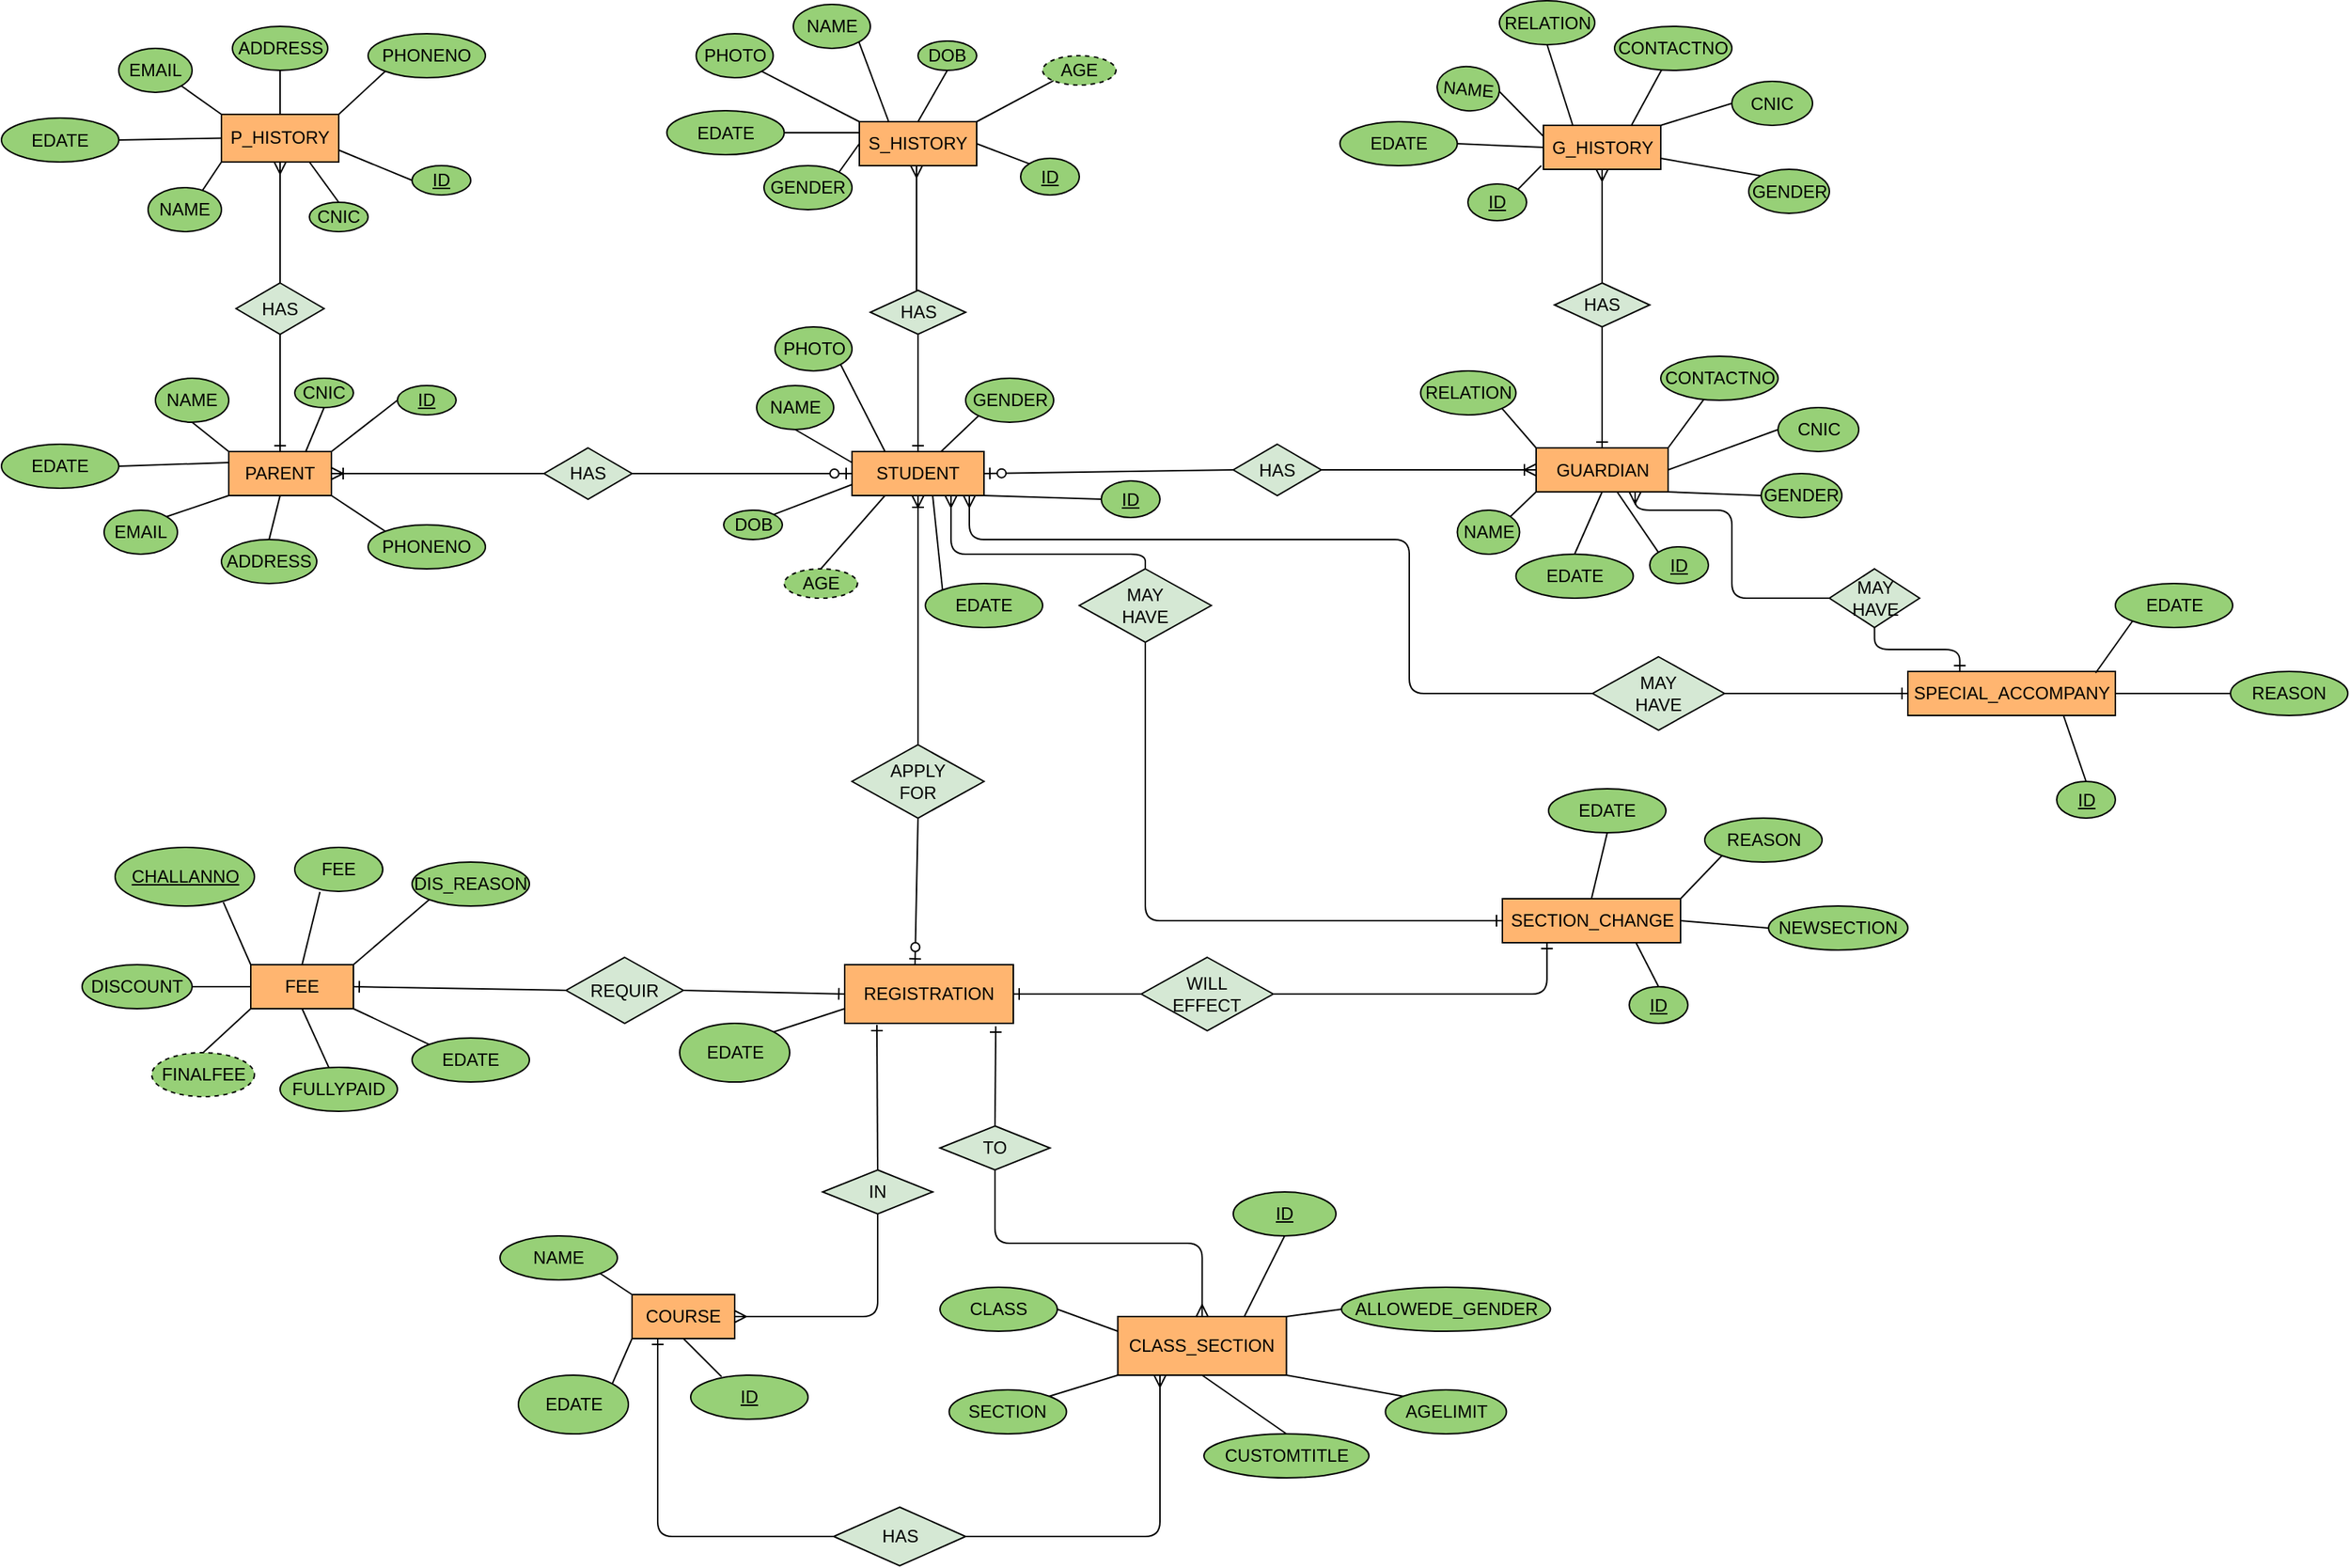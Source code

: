 <mxfile version="13.1.12" type="device"><diagram id="8uD-jXhlBX8NtSj0r2oE" name="Page-1"><mxGraphModel dx="1958" dy="482" grid="1" gridSize="10" guides="1" tooltips="1" connect="1" arrows="1" fold="1" page="1" pageScale="1" pageWidth="850" pageHeight="1400" math="0" shadow="0"><root><mxCell id="0"/><mxCell id="1" parent="0"/><mxCell id="AnhiPm68KOWgDpYzOY9c-1" value="STUDENT" style="whiteSpace=wrap;html=1;align=center;fillColor=#FFB570;" parent="1" vertex="1"><mxGeometry x="540" y="340" width="90" height="30" as="geometry"/></mxCell><mxCell id="AnhiPm68KOWgDpYzOY9c-2" value="ID" style="ellipse;whiteSpace=wrap;html=1;align=center;fontStyle=4;fillColor=#97D077;" parent="1" vertex="1"><mxGeometry x="710" y="360" width="40" height="25" as="geometry"/></mxCell><mxCell id="AnhiPm68KOWgDpYzOY9c-5" value="DOB" style="ellipse;whiteSpace=wrap;html=1;align=center;fillColor=#97D077;" parent="1" vertex="1"><mxGeometry x="452.5" y="380" width="40" height="20" as="geometry"/></mxCell><mxCell id="AnhiPm68KOWgDpYzOY9c-6" value="GENDER" style="ellipse;whiteSpace=wrap;html=1;align=center;fillColor=#97D077;" parent="1" vertex="1"><mxGeometry x="617.5" y="290" width="60" height="30" as="geometry"/></mxCell><mxCell id="AnhiPm68KOWgDpYzOY9c-7" value="AGE" style="ellipse;whiteSpace=wrap;html=1;align=center;dashed=1;fillColor=#97D077;" parent="1" vertex="1"><mxGeometry x="493.75" y="420" width="50" height="20" as="geometry"/></mxCell><mxCell id="AnhiPm68KOWgDpYzOY9c-8" value="NAME" style="ellipse;whiteSpace=wrap;html=1;align=center;fillColor=#97D077;" parent="1" vertex="1"><mxGeometry x="475" y="295" width="52.5" height="30" as="geometry"/></mxCell><mxCell id="AnhiPm68KOWgDpYzOY9c-9" value="HAS" style="shape=rhombus;perimeter=rhombusPerimeter;whiteSpace=wrap;html=1;align=center;fillColor=#D5E8D4;" parent="1" vertex="1"><mxGeometry x="552.5" y="230" width="65" height="30" as="geometry"/></mxCell><mxCell id="AnhiPm68KOWgDpYzOY9c-10" value="S_HISTORY" style="whiteSpace=wrap;html=1;align=center;fillColor=#FFB570;" parent="1" vertex="1"><mxGeometry x="545" y="115" width="80" height="30" as="geometry"/></mxCell><mxCell id="AnhiPm68KOWgDpYzOY9c-14" value="PARENT" style="whiteSpace=wrap;html=1;align=center;fillColor=#FFB570;" parent="1" vertex="1"><mxGeometry x="115" y="340" width="70" height="30" as="geometry"/></mxCell><mxCell id="AnhiPm68KOWgDpYzOY9c-15" value="HAS" style="shape=rhombus;perimeter=rhombusPerimeter;whiteSpace=wrap;html=1;align=center;fillColor=#D5E8D4;" parent="1" vertex="1"><mxGeometry x="120" y="225" width="60" height="35" as="geometry"/></mxCell><mxCell id="AnhiPm68KOWgDpYzOY9c-16" value="P_HISTORY" style="whiteSpace=wrap;html=1;align=center;fillColor=#FFB570;" parent="1" vertex="1"><mxGeometry x="110" y="110" width="80" height="32.5" as="geometry"/></mxCell><mxCell id="AnhiPm68KOWgDpYzOY9c-19" value="G_HISTORY" style="whiteSpace=wrap;html=1;align=center;fillColor=#FFB570;" parent="1" vertex="1"><mxGeometry x="1011.5" y="117.5" width="80" height="30" as="geometry"/></mxCell><mxCell id="AnhiPm68KOWgDpYzOY9c-20" value="HAS" style="shape=rhombus;perimeter=rhombusPerimeter;whiteSpace=wrap;html=1;align=center;fillColor=#D5E8D4;" parent="1" vertex="1"><mxGeometry x="1019" y="225" width="65" height="30" as="geometry"/></mxCell><mxCell id="AnhiPm68KOWgDpYzOY9c-21" value="GUARDIAN" style="whiteSpace=wrap;html=1;align=center;fillColor=#FFB570;" parent="1" vertex="1"><mxGeometry x="1006.5" y="337.5" width="90" height="30" as="geometry"/></mxCell><mxCell id="AnhiPm68KOWgDpYzOY9c-26" value="NAME" style="ellipse;whiteSpace=wrap;html=1;align=center;fillColor=#97D077;" parent="1" vertex="1"><mxGeometry x="500" y="35" width="52.5" height="30" as="geometry"/></mxCell><mxCell id="AnhiPm68KOWgDpYzOY9c-27" value="GENDER" style="ellipse;whiteSpace=wrap;html=1;align=center;fillColor=#97D077;" parent="1" vertex="1"><mxGeometry x="480" y="145" width="60" height="30" as="geometry"/></mxCell><mxCell id="AnhiPm68KOWgDpYzOY9c-28" value="AGE" style="ellipse;whiteSpace=wrap;html=1;align=center;dashed=1;fillColor=#97D077;" parent="1" vertex="1"><mxGeometry x="670" y="70" width="50" height="20" as="geometry"/></mxCell><mxCell id="AnhiPm68KOWgDpYzOY9c-29" value="DOB" style="ellipse;whiteSpace=wrap;html=1;align=center;fillColor=#97D077;" parent="1" vertex="1"><mxGeometry x="585" y="60" width="40" height="20" as="geometry"/></mxCell><mxCell id="AnhiPm68KOWgDpYzOY9c-30" value="ID" style="ellipse;whiteSpace=wrap;html=1;align=center;fontStyle=4;fillColor=#97D077;" parent="1" vertex="1"><mxGeometry x="655" y="140" width="40" height="25" as="geometry"/></mxCell><mxCell id="AnhiPm68KOWgDpYzOY9c-32" value="" style="endArrow=none;html=1;rounded=0;exitX=1;exitY=0;exitDx=0;exitDy=0;entryX=0;entryY=0.5;entryDx=0;entryDy=0;" parent="1" source="AnhiPm68KOWgDpYzOY9c-27" target="AnhiPm68KOWgDpYzOY9c-10" edge="1"><mxGeometry relative="1" as="geometry"><mxPoint x="495" y="230" as="sourcePoint"/><mxPoint x="655" y="230" as="targetPoint"/></mxGeometry></mxCell><mxCell id="AnhiPm68KOWgDpYzOY9c-33" value="" style="endArrow=none;html=1;rounded=0;exitX=1;exitY=1;exitDx=0;exitDy=0;entryX=0.25;entryY=0;entryDx=0;entryDy=0;" parent="1" source="AnhiPm68KOWgDpYzOY9c-26" target="AnhiPm68KOWgDpYzOY9c-10" edge="1"><mxGeometry relative="1" as="geometry"><mxPoint x="531.25" y="165" as="sourcePoint"/><mxPoint x="555" y="165" as="targetPoint"/></mxGeometry></mxCell><mxCell id="AnhiPm68KOWgDpYzOY9c-34" value="" style="endArrow=none;html=1;rounded=0;exitX=0.5;exitY=1;exitDx=0;exitDy=0;entryX=0.5;entryY=0;entryDx=0;entryDy=0;" parent="1" source="AnhiPm68KOWgDpYzOY9c-29" target="AnhiPm68KOWgDpYzOY9c-10" edge="1"><mxGeometry relative="1" as="geometry"><mxPoint x="562.223" y="125.657" as="sourcePoint"/><mxPoint x="575" y="150" as="targetPoint"/></mxGeometry></mxCell><mxCell id="AnhiPm68KOWgDpYzOY9c-35" value="" style="endArrow=none;html=1;rounded=0;exitX=0;exitY=1;exitDx=0;exitDy=0;entryX=1;entryY=0;entryDx=0;entryDy=0;" parent="1" source="AnhiPm68KOWgDpYzOY9c-28" target="AnhiPm68KOWgDpYzOY9c-10" edge="1"><mxGeometry relative="1" as="geometry"><mxPoint x="610" y="125" as="sourcePoint"/><mxPoint x="595" y="150" as="targetPoint"/></mxGeometry></mxCell><mxCell id="AnhiPm68KOWgDpYzOY9c-36" value="" style="endArrow=none;html=1;rounded=0;exitX=0;exitY=0;exitDx=0;exitDy=0;entryX=1;entryY=0.5;entryDx=0;entryDy=0;" parent="1" source="AnhiPm68KOWgDpYzOY9c-30" target="AnhiPm68KOWgDpYzOY9c-10" edge="1"><mxGeometry relative="1" as="geometry"><mxPoint x="655" y="130" as="sourcePoint"/><mxPoint x="635" y="150" as="targetPoint"/></mxGeometry></mxCell><mxCell id="AnhiPm68KOWgDpYzOY9c-37" value="" style="endArrow=none;html=1;rounded=0;exitX=0.5;exitY=1;exitDx=0;exitDy=0;entryX=0;entryY=0.25;entryDx=0;entryDy=0;" parent="1" source="AnhiPm68KOWgDpYzOY9c-8" target="AnhiPm68KOWgDpYzOY9c-1" edge="1"><mxGeometry relative="1" as="geometry"><mxPoint x="531.25" y="165" as="sourcePoint"/><mxPoint x="555" y="165" as="targetPoint"/></mxGeometry></mxCell><mxCell id="AnhiPm68KOWgDpYzOY9c-38" value="" style="endArrow=none;html=1;rounded=0;exitX=0;exitY=1;exitDx=0;exitDy=0;" parent="1" source="AnhiPm68KOWgDpYzOY9c-6" target="AnhiPm68KOWgDpYzOY9c-1" edge="1"><mxGeometry relative="1" as="geometry"><mxPoint x="547.223" y="315.657" as="sourcePoint"/><mxPoint x="550" y="337.5" as="targetPoint"/></mxGeometry></mxCell><mxCell id="AnhiPm68KOWgDpYzOY9c-39" value="" style="endArrow=none;html=1;rounded=0;exitX=0;exitY=0.5;exitDx=0;exitDy=0;entryX=1;entryY=1;entryDx=0;entryDy=0;" parent="1" source="AnhiPm68KOWgDpYzOY9c-2" target="AnhiPm68KOWgDpYzOY9c-1" edge="1"><mxGeometry relative="1" as="geometry"><mxPoint x="636.287" y="315.607" as="sourcePoint"/><mxPoint x="616.069" y="330" as="targetPoint"/></mxGeometry></mxCell><mxCell id="AnhiPm68KOWgDpYzOY9c-40" value="" style="endArrow=none;html=1;rounded=0;exitX=0.5;exitY=0;exitDx=0;exitDy=0;entryX=0.25;entryY=1;entryDx=0;entryDy=0;" parent="1" source="AnhiPm68KOWgDpYzOY9c-7" target="AnhiPm68KOWgDpYzOY9c-1" edge="1"><mxGeometry relative="1" as="geometry"><mxPoint x="665" y="367.5" as="sourcePoint"/><mxPoint x="640" y="360" as="targetPoint"/></mxGeometry></mxCell><mxCell id="AnhiPm68KOWgDpYzOY9c-41" value="" style="endArrow=none;html=1;rounded=0;exitX=1;exitY=0;exitDx=0;exitDy=0;entryX=0;entryY=0.75;entryDx=0;entryDy=0;" parent="1" source="AnhiPm68KOWgDpYzOY9c-5" target="AnhiPm68KOWgDpYzOY9c-1" edge="1"><mxGeometry relative="1" as="geometry"><mxPoint x="595" y="380" as="sourcePoint"/><mxPoint x="595" y="360" as="targetPoint"/></mxGeometry></mxCell><mxCell id="AnhiPm68KOWgDpYzOY9c-43" value="NAME" style="ellipse;whiteSpace=wrap;html=1;align=center;fillColor=#97D077;" parent="1" vertex="1"><mxGeometry x="65" y="290" width="50" height="30" as="geometry"/></mxCell><mxCell id="AnhiPm68KOWgDpYzOY9c-44" value="EMAIL" style="ellipse;whiteSpace=wrap;html=1;align=center;fillColor=#97D077;" parent="1" vertex="1"><mxGeometry x="30" y="380" width="50" height="30" as="geometry"/></mxCell><mxCell id="AnhiPm68KOWgDpYzOY9c-45" value="ADDRESS" style="ellipse;whiteSpace=wrap;html=1;align=center;fillColor=#97D077;" parent="1" vertex="1"><mxGeometry x="110" y="400" width="65" height="30" as="geometry"/></mxCell><mxCell id="AnhiPm68KOWgDpYzOY9c-46" value="PHONENO" style="ellipse;whiteSpace=wrap;html=1;align=center;fillColor=#97D077;" parent="1" vertex="1"><mxGeometry x="210" y="390" width="80" height="30" as="geometry"/></mxCell><mxCell id="AnhiPm68KOWgDpYzOY9c-47" value="CNIC" style="ellipse;whiteSpace=wrap;html=1;align=center;fillColor=#97D077;" parent="1" vertex="1"><mxGeometry x="160" y="290" width="40" height="20" as="geometry"/></mxCell><mxCell id="AnhiPm68KOWgDpYzOY9c-49" value="NAME" style="ellipse;whiteSpace=wrap;html=1;align=center;fillColor=#97D077;" parent="1" vertex="1"><mxGeometry x="60" y="160" width="50" height="30" as="geometry"/></mxCell><mxCell id="AnhiPm68KOWgDpYzOY9c-50" value="CNIC" style="ellipse;whiteSpace=wrap;html=1;align=center;fillColor=#97D077;" parent="1" vertex="1"><mxGeometry x="170" y="170" width="40" height="20" as="geometry"/></mxCell><mxCell id="AnhiPm68KOWgDpYzOY9c-51" value="EMAIL" style="ellipse;whiteSpace=wrap;html=1;align=center;fillColor=#97D077;" parent="1" vertex="1"><mxGeometry x="40" y="65" width="50" height="30" as="geometry"/></mxCell><mxCell id="AnhiPm68KOWgDpYzOY9c-52" value="PHONENO" style="ellipse;whiteSpace=wrap;html=1;align=center;fillColor=#97D077;" parent="1" vertex="1"><mxGeometry x="210" y="55" width="80" height="30" as="geometry"/></mxCell><mxCell id="AnhiPm68KOWgDpYzOY9c-53" value="ADDRESS" style="ellipse;whiteSpace=wrap;html=1;align=center;fillColor=#97D077;" parent="1" vertex="1"><mxGeometry x="117.5" y="50" width="65" height="30" as="geometry"/></mxCell><mxCell id="AnhiPm68KOWgDpYzOY9c-54" value="&lt;u&gt;ID&lt;/u&gt;" style="ellipse;whiteSpace=wrap;html=1;align=center;fillColor=#97D077;" parent="1" vertex="1"><mxGeometry x="230" y="295" width="40" height="20" as="geometry"/></mxCell><mxCell id="AnhiPm68KOWgDpYzOY9c-57" value="&lt;u&gt;ID&lt;/u&gt;" style="ellipse;whiteSpace=wrap;html=1;align=center;fillColor=#97D077;" parent="1" vertex="1"><mxGeometry x="240" y="145" width="40" height="20" as="geometry"/></mxCell><mxCell id="AnhiPm68KOWgDpYzOY9c-61" value="" style="endArrow=none;html=1;rounded=0;exitX=0.5;exitY=0;exitDx=0;exitDy=0;entryX=0.5;entryY=1;entryDx=0;entryDy=0;" parent="1" source="AnhiPm68KOWgDpYzOY9c-45" target="AnhiPm68KOWgDpYzOY9c-14" edge="1"><mxGeometry relative="1" as="geometry"><mxPoint x="340" y="330" as="sourcePoint"/><mxPoint x="500" y="330" as="targetPoint"/></mxGeometry></mxCell><mxCell id="AnhiPm68KOWgDpYzOY9c-62" value="" style="endArrow=none;html=1;rounded=0;exitX=0;exitY=0;exitDx=0;exitDy=0;entryX=1;entryY=1;entryDx=0;entryDy=0;" parent="1" source="AnhiPm68KOWgDpYzOY9c-46" target="AnhiPm68KOWgDpYzOY9c-14" edge="1"><mxGeometry relative="1" as="geometry"><mxPoint x="152.5" y="420" as="sourcePoint"/><mxPoint x="160" y="380" as="targetPoint"/></mxGeometry></mxCell><mxCell id="AnhiPm68KOWgDpYzOY9c-63" value="" style="endArrow=none;html=1;rounded=0;exitX=0;exitY=0.5;exitDx=0;exitDy=0;entryX=1;entryY=0;entryDx=0;entryDy=0;" parent="1" source="AnhiPm68KOWgDpYzOY9c-54" target="AnhiPm68KOWgDpYzOY9c-14" edge="1"><mxGeometry relative="1" as="geometry"><mxPoint x="221.716" y="394.393" as="sourcePoint"/><mxPoint x="195" y="380" as="targetPoint"/></mxGeometry></mxCell><mxCell id="AnhiPm68KOWgDpYzOY9c-64" value="" style="endArrow=none;html=1;rounded=0;exitX=0.5;exitY=1;exitDx=0;exitDy=0;entryX=0.75;entryY=0;entryDx=0;entryDy=0;" parent="1" source="AnhiPm68KOWgDpYzOY9c-47" target="AnhiPm68KOWgDpYzOY9c-14" edge="1"><mxGeometry relative="1" as="geometry"><mxPoint x="230" y="325" as="sourcePoint"/><mxPoint x="195" y="350" as="targetPoint"/></mxGeometry></mxCell><mxCell id="AnhiPm68KOWgDpYzOY9c-65" value="" style="endArrow=none;html=1;rounded=0;exitX=0.5;exitY=1;exitDx=0;exitDy=0;entryX=0;entryY=0;entryDx=0;entryDy=0;" parent="1" source="AnhiPm68KOWgDpYzOY9c-43" target="AnhiPm68KOWgDpYzOY9c-14" edge="1"><mxGeometry relative="1" as="geometry"><mxPoint x="190" y="320" as="sourcePoint"/><mxPoint x="177.5" y="350" as="targetPoint"/></mxGeometry></mxCell><mxCell id="AnhiPm68KOWgDpYzOY9c-66" value="" style="endArrow=none;html=1;rounded=0;exitX=1;exitY=0;exitDx=0;exitDy=0;entryX=0;entryY=1;entryDx=0;entryDy=0;" parent="1" source="AnhiPm68KOWgDpYzOY9c-44" target="AnhiPm68KOWgDpYzOY9c-14" edge="1"><mxGeometry relative="1" as="geometry"><mxPoint x="105" y="335" as="sourcePoint"/><mxPoint x="125" y="350" as="targetPoint"/></mxGeometry></mxCell><mxCell id="AnhiPm68KOWgDpYzOY9c-67" value="" style="endArrow=none;html=1;rounded=0;exitX=0.74;exitY=0.067;exitDx=0;exitDy=0;exitPerimeter=0;entryX=0;entryY=1;entryDx=0;entryDy=0;" parent="1" source="AnhiPm68KOWgDpYzOY9c-49" target="AnhiPm68KOWgDpYzOY9c-16" edge="1"><mxGeometry relative="1" as="geometry"><mxPoint x="340" y="130" as="sourcePoint"/><mxPoint x="500" y="130" as="targetPoint"/></mxGeometry></mxCell><mxCell id="AnhiPm68KOWgDpYzOY9c-68" value="" style="endArrow=none;html=1;rounded=0;exitX=0.75;exitY=1;exitDx=0;exitDy=0;entryX=0.5;entryY=0;entryDx=0;entryDy=0;" parent="1" source="AnhiPm68KOWgDpYzOY9c-16" target="AnhiPm68KOWgDpYzOY9c-50" edge="1"><mxGeometry relative="1" as="geometry"><mxPoint x="117" y="177.01" as="sourcePoint"/><mxPoint x="120" y="152.5" as="targetPoint"/></mxGeometry></mxCell><mxCell id="AnhiPm68KOWgDpYzOY9c-69" value="" style="endArrow=none;html=1;rounded=0;exitX=1;exitY=0.75;exitDx=0;exitDy=0;entryX=0;entryY=0.5;entryDx=0;entryDy=0;" parent="1" source="AnhiPm68KOWgDpYzOY9c-16" target="AnhiPm68KOWgDpYzOY9c-57" edge="1"><mxGeometry relative="1" as="geometry"><mxPoint x="180" y="152.5" as="sourcePoint"/><mxPoint x="200" y="180" as="targetPoint"/></mxGeometry></mxCell><mxCell id="AnhiPm68KOWgDpYzOY9c-70" value="" style="endArrow=none;html=1;rounded=0;exitX=1;exitY=0;exitDx=0;exitDy=0;entryX=0;entryY=1;entryDx=0;entryDy=0;" parent="1" source="AnhiPm68KOWgDpYzOY9c-16" target="AnhiPm68KOWgDpYzOY9c-52" edge="1"><mxGeometry relative="1" as="geometry"><mxPoint x="200" y="144.375" as="sourcePoint"/><mxPoint x="230" y="160" as="targetPoint"/></mxGeometry></mxCell><mxCell id="AnhiPm68KOWgDpYzOY9c-71" value="" style="endArrow=none;html=1;rounded=0;exitX=0.5;exitY=0;exitDx=0;exitDy=0;entryX=0.5;entryY=1;entryDx=0;entryDy=0;" parent="1" source="AnhiPm68KOWgDpYzOY9c-16" target="AnhiPm68KOWgDpYzOY9c-53" edge="1"><mxGeometry relative="1" as="geometry"><mxPoint x="200" y="120" as="sourcePoint"/><mxPoint x="230" y="110" as="targetPoint"/></mxGeometry></mxCell><mxCell id="AnhiPm68KOWgDpYzOY9c-72" value="" style="endArrow=none;html=1;rounded=0;exitX=0;exitY=0;exitDx=0;exitDy=0;entryX=1;entryY=1;entryDx=0;entryDy=0;" parent="1" source="AnhiPm68KOWgDpYzOY9c-16" target="AnhiPm68KOWgDpYzOY9c-51" edge="1"><mxGeometry relative="1" as="geometry"><mxPoint x="160" y="120" as="sourcePoint"/><mxPoint x="160" y="90" as="targetPoint"/></mxGeometry></mxCell><mxCell id="AnhiPm68KOWgDpYzOY9c-74" value="ID" style="ellipse;whiteSpace=wrap;html=1;align=center;fontStyle=4;fillColor=#97D077;" parent="1" vertex="1"><mxGeometry x="960" y="157.5" width="40" height="25" as="geometry"/></mxCell><mxCell id="AnhiPm68KOWgDpYzOY9c-75" value="NAME" style="ellipse;whiteSpace=wrap;html=1;align=center;fillColor=#97D077;rotation=5;" parent="1" vertex="1"><mxGeometry x="939" y="77.5" width="42.5" height="30" as="geometry"/></mxCell><mxCell id="AnhiPm68KOWgDpYzOY9c-76" value="CONTACTNO" style="ellipse;whiteSpace=wrap;html=1;align=center;fillColor=#97D077;" parent="1" vertex="1"><mxGeometry x="1060" y="50" width="80" height="30" as="geometry"/></mxCell><mxCell id="AnhiPm68KOWgDpYzOY9c-77" value="CNIC" style="ellipse;whiteSpace=wrap;html=1;align=center;fillColor=#97D077;" parent="1" vertex="1"><mxGeometry x="1140" y="87.5" width="55" height="30" as="geometry"/></mxCell><mxCell id="AnhiPm68KOWgDpYzOY9c-80" value="GENDER" style="ellipse;whiteSpace=wrap;html=1;align=center;fillColor=#97D077;" parent="1" vertex="1"><mxGeometry x="1151.5" y="147.5" width="55" height="30" as="geometry"/></mxCell><mxCell id="AnhiPm68KOWgDpYzOY9c-82" value="RELATION" style="ellipse;whiteSpace=wrap;html=1;align=center;fillColor=#97D077;" parent="1" vertex="1"><mxGeometry x="981.5" y="32.5" width="65" height="30" as="geometry"/></mxCell><mxCell id="AnhiPm68KOWgDpYzOY9c-84" value="ID" style="ellipse;whiteSpace=wrap;html=1;align=center;fontStyle=4;fillColor=#97D077;" parent="1" vertex="1"><mxGeometry x="1084" y="405" width="40" height="25" as="geometry"/></mxCell><mxCell id="AnhiPm68KOWgDpYzOY9c-87" value="RELATION" style="ellipse;whiteSpace=wrap;html=1;align=center;fillColor=#97D077;" parent="1" vertex="1"><mxGeometry x="927.75" y="285" width="65" height="30" as="geometry"/></mxCell><mxCell id="AnhiPm68KOWgDpYzOY9c-88" value="CONTACTNO" style="ellipse;whiteSpace=wrap;html=1;align=center;fillColor=#97D077;" parent="1" vertex="1"><mxGeometry x="1091.5" y="275" width="80" height="30" as="geometry"/></mxCell><mxCell id="AnhiPm68KOWgDpYzOY9c-89" value="CNIC" style="ellipse;whiteSpace=wrap;html=1;align=center;fillColor=#97D077;" parent="1" vertex="1"><mxGeometry x="1171.5" y="310" width="55" height="30" as="geometry"/></mxCell><mxCell id="AnhiPm68KOWgDpYzOY9c-90" value="GENDER" style="ellipse;whiteSpace=wrap;html=1;align=center;fillColor=#97D077;" parent="1" vertex="1"><mxGeometry x="1160" y="355" width="55" height="30" as="geometry"/></mxCell><mxCell id="AnhiPm68KOWgDpYzOY9c-91" value="NAME" style="ellipse;whiteSpace=wrap;html=1;align=center;fillColor=#97D077;" parent="1" vertex="1"><mxGeometry x="952.75" y="380" width="42.5" height="30" as="geometry"/></mxCell><mxCell id="AnhiPm68KOWgDpYzOY9c-96" value="" style="endArrow=none;html=1;rounded=0;exitX=0.5;exitY=1;exitDx=0;exitDy=0;entryX=0.25;entryY=0;entryDx=0;entryDy=0;" parent="1" source="AnhiPm68KOWgDpYzOY9c-82" target="AnhiPm68KOWgDpYzOY9c-19" edge="1"><mxGeometry relative="1" as="geometry"><mxPoint x="1090" y="225" as="sourcePoint"/><mxPoint x="1250" y="225" as="targetPoint"/></mxGeometry></mxCell><mxCell id="AnhiPm68KOWgDpYzOY9c-97" value="" style="endArrow=none;html=1;rounded=0;exitX=1;exitY=0.5;exitDx=0;exitDy=0;entryX=0;entryY=0.25;entryDx=0;entryDy=0;" parent="1" source="AnhiPm68KOWgDpYzOY9c-75" target="AnhiPm68KOWgDpYzOY9c-19" edge="1"><mxGeometry relative="1" as="geometry"><mxPoint x="1024" y="72.5" as="sourcePoint"/><mxPoint x="1041.5" y="127.5" as="targetPoint"/></mxGeometry></mxCell><mxCell id="AnhiPm68KOWgDpYzOY9c-98" value="" style="endArrow=none;html=1;rounded=0;exitX=1;exitY=0;exitDx=0;exitDy=0;" parent="1" source="AnhiPm68KOWgDpYzOY9c-74" edge="1"><mxGeometry relative="1" as="geometry"><mxPoint x="991.419" y="104.352" as="sourcePoint"/><mxPoint x="1010" y="145" as="targetPoint"/></mxGeometry></mxCell><mxCell id="AnhiPm68KOWgDpYzOY9c-99" value="" style="endArrow=none;html=1;rounded=0;exitX=0;exitY=0;exitDx=0;exitDy=0;entryX=1;entryY=0.75;entryDx=0;entryDy=0;" parent="1" source="AnhiPm68KOWgDpYzOY9c-80" target="AnhiPm68KOWgDpYzOY9c-19" edge="1"><mxGeometry relative="1" as="geometry"><mxPoint x="1004.428" y="171.343" as="sourcePoint"/><mxPoint x="1020" y="155" as="targetPoint"/></mxGeometry></mxCell><mxCell id="AnhiPm68KOWgDpYzOY9c-100" value="" style="endArrow=none;html=1;rounded=0;exitX=0.75;exitY=0;exitDx=0;exitDy=0;" parent="1" source="AnhiPm68KOWgDpYzOY9c-19" target="AnhiPm68KOWgDpYzOY9c-76" edge="1"><mxGeometry relative="1" as="geometry"><mxPoint x="1169.734" y="161.797" as="sourcePoint"/><mxPoint x="1101.5" y="150" as="targetPoint"/></mxGeometry></mxCell><mxCell id="AnhiPm68KOWgDpYzOY9c-101" value="" style="endArrow=none;html=1;rounded=0;entryX=0;entryY=0.5;entryDx=0;entryDy=0;exitX=1;exitY=0;exitDx=0;exitDy=0;" parent="1" source="AnhiPm68KOWgDpYzOY9c-19" target="AnhiPm68KOWgDpYzOY9c-77" edge="1"><mxGeometry relative="1" as="geometry"><mxPoint x="1090" y="128" as="sourcePoint"/><mxPoint x="1102.083" y="89.703" as="targetPoint"/></mxGeometry></mxCell><mxCell id="AnhiPm68KOWgDpYzOY9c-102" value="" style="endArrow=none;html=1;rounded=0;exitX=1;exitY=1;exitDx=0;exitDy=0;entryX=0;entryY=0;entryDx=0;entryDy=0;" parent="1" source="AnhiPm68KOWgDpYzOY9c-87" target="AnhiPm68KOWgDpYzOY9c-21" edge="1"><mxGeometry relative="1" as="geometry"><mxPoint x="1004.428" y="171.343" as="sourcePoint"/><mxPoint x="1020" y="155" as="targetPoint"/></mxGeometry></mxCell><mxCell id="AnhiPm68KOWgDpYzOY9c-103" value="" style="endArrow=none;html=1;rounded=0;entryX=1;entryY=0;entryDx=0;entryDy=0;" parent="1" source="AnhiPm68KOWgDpYzOY9c-88" target="AnhiPm68KOWgDpYzOY9c-21" edge="1"><mxGeometry relative="1" as="geometry"><mxPoint x="993.052" y="320.689" as="sourcePoint"/><mxPoint x="1016.5" y="347.5" as="targetPoint"/></mxGeometry></mxCell><mxCell id="AnhiPm68KOWgDpYzOY9c-104" value="" style="endArrow=none;html=1;rounded=0;entryX=1;entryY=0.5;entryDx=0;entryDy=0;exitX=0;exitY=0.5;exitDx=0;exitDy=0;" parent="1" source="AnhiPm68KOWgDpYzOY9c-89" target="AnhiPm68KOWgDpYzOY9c-21" edge="1"><mxGeometry relative="1" as="geometry"><mxPoint x="1128.127" y="324.137" as="sourcePoint"/><mxPoint x="1106.5" y="347.5" as="targetPoint"/></mxGeometry></mxCell><mxCell id="AnhiPm68KOWgDpYzOY9c-105" value="" style="endArrow=none;html=1;rounded=0;entryX=1;entryY=1;entryDx=0;entryDy=0;exitX=0;exitY=0.5;exitDx=0;exitDy=0;" parent="1" source="AnhiPm68KOWgDpYzOY9c-90" target="AnhiPm68KOWgDpYzOY9c-21" edge="1"><mxGeometry relative="1" as="geometry"><mxPoint x="1201.5" y="330" as="sourcePoint"/><mxPoint x="1106.5" y="362.5" as="targetPoint"/></mxGeometry></mxCell><mxCell id="AnhiPm68KOWgDpYzOY9c-106" value="" style="endArrow=none;html=1;rounded=0;exitX=0;exitY=0;exitDx=0;exitDy=0;" parent="1" source="AnhiPm68KOWgDpYzOY9c-84" target="AnhiPm68KOWgDpYzOY9c-21" edge="1"><mxGeometry relative="1" as="geometry"><mxPoint x="1191.5" y="380" as="sourcePoint"/><mxPoint x="1106.5" y="377.5" as="targetPoint"/></mxGeometry></mxCell><mxCell id="AnhiPm68KOWgDpYzOY9c-107" value="" style="endArrow=none;html=1;rounded=0;exitX=0;exitY=1;exitDx=0;exitDy=0;entryX=1;entryY=0;entryDx=0;entryDy=0;" parent="1" source="AnhiPm68KOWgDpYzOY9c-21" target="AnhiPm68KOWgDpYzOY9c-91" edge="1"><mxGeometry relative="1" as="geometry"><mxPoint x="1141.5" y="420" as="sourcePoint"/><mxPoint x="1082.37" y="377.5" as="targetPoint"/></mxGeometry></mxCell><mxCell id="AnhiPm68KOWgDpYzOY9c-109" value="HAS" style="shape=rhombus;perimeter=rhombusPerimeter;whiteSpace=wrap;html=1;align=center;fillColor=#D5E8D4;" parent="1" vertex="1"><mxGeometry x="330" y="337.5" width="60" height="35" as="geometry"/></mxCell><mxCell id="AnhiPm68KOWgDpYzOY9c-110" value="HAS" style="shape=rhombus;perimeter=rhombusPerimeter;whiteSpace=wrap;html=1;align=center;fillColor=#D5E8D4;" parent="1" vertex="1"><mxGeometry x="800" y="335" width="60" height="35" as="geometry"/></mxCell><mxCell id="AnhiPm68KOWgDpYzOY9c-116" value="" style="fontSize=12;html=1;endArrow=ERone;endFill=1;entryX=0.5;entryY=0;entryDx=0;entryDy=0;exitX=0.5;exitY=1;exitDx=0;exitDy=0;" parent="1" source="AnhiPm68KOWgDpYzOY9c-15" target="AnhiPm68KOWgDpYzOY9c-14" edge="1"><mxGeometry width="100" height="100" relative="1" as="geometry"><mxPoint x="143" y="260" as="sourcePoint"/><mxPoint x="480" y="180" as="targetPoint"/></mxGeometry></mxCell><mxCell id="AnhiPm68KOWgDpYzOY9c-117" value="" style="fontSize=12;html=1;endArrow=ERmany;entryX=0.5;entryY=1;entryDx=0;entryDy=0;exitX=0.5;exitY=0;exitDx=0;exitDy=0;" parent="1" source="AnhiPm68KOWgDpYzOY9c-15" target="AnhiPm68KOWgDpYzOY9c-16" edge="1"><mxGeometry width="100" height="100" relative="1" as="geometry"><mxPoint x="380" y="280" as="sourcePoint"/><mxPoint x="480" y="180" as="targetPoint"/></mxGeometry></mxCell><mxCell id="AnhiPm68KOWgDpYzOY9c-118" value="" style="fontSize=12;html=1;endArrow=ERmany;" parent="1" edge="1"><mxGeometry width="100" height="100" relative="1" as="geometry"><mxPoint x="584" y="230" as="sourcePoint"/><mxPoint x="584" y="145" as="targetPoint"/></mxGeometry></mxCell><mxCell id="AnhiPm68KOWgDpYzOY9c-119" value="" style="fontSize=12;html=1;endArrow=ERone;endFill=1;entryX=0.5;entryY=0;entryDx=0;entryDy=0;exitX=0.5;exitY=1;exitDx=0;exitDy=0;" parent="1" source="AnhiPm68KOWgDpYzOY9c-9" target="AnhiPm68KOWgDpYzOY9c-1" edge="1"><mxGeometry width="100" height="100" relative="1" as="geometry"><mxPoint x="560.0" y="257.5" as="sourcePoint"/><mxPoint x="560.0" y="337.5" as="targetPoint"/></mxGeometry></mxCell><mxCell id="AnhiPm68KOWgDpYzOY9c-120" value="" style="fontSize=12;html=1;endArrow=ERmany;entryX=0.5;entryY=1;entryDx=0;entryDy=0;exitX=0.5;exitY=0;exitDx=0;exitDy=0;" parent="1" source="AnhiPm68KOWgDpYzOY9c-20" target="AnhiPm68KOWgDpYzOY9c-19" edge="1"><mxGeometry width="100" height="100" relative="1" as="geometry"><mxPoint x="1030" y="240" as="sourcePoint"/><mxPoint x="1030" y="155" as="targetPoint"/></mxGeometry></mxCell><mxCell id="AnhiPm68KOWgDpYzOY9c-121" value="" style="fontSize=12;html=1;endArrow=ERone;endFill=1;exitX=0.5;exitY=1;exitDx=0;exitDy=0;" parent="1" source="AnhiPm68KOWgDpYzOY9c-20" target="AnhiPm68KOWgDpYzOY9c-21" edge="1"><mxGeometry width="100" height="100" relative="1" as="geometry"><mxPoint x="595" y="270" as="sourcePoint"/><mxPoint x="595" y="350" as="targetPoint"/></mxGeometry></mxCell><mxCell id="AnhiPm68KOWgDpYzOY9c-123" value="" style="fontSize=12;html=1;endArrow=ERoneToMany;entryX=1;entryY=0.5;entryDx=0;entryDy=0;exitX=0;exitY=0.5;exitDx=0;exitDy=0;" parent="1" source="AnhiPm68KOWgDpYzOY9c-109" target="AnhiPm68KOWgDpYzOY9c-14" edge="1"><mxGeometry width="100" height="100" relative="1" as="geometry"><mxPoint x="520" y="400" as="sourcePoint"/><mxPoint x="620" y="300" as="targetPoint"/></mxGeometry></mxCell><mxCell id="AnhiPm68KOWgDpYzOY9c-125" value="" style="edgeStyle=entityRelationEdgeStyle;fontSize=12;html=1;endArrow=ERzeroToOne;endFill=1;entryX=0;entryY=0.5;entryDx=0;entryDy=0;exitX=1;exitY=0.5;exitDx=0;exitDy=0;" parent="1" source="AnhiPm68KOWgDpYzOY9c-109" target="AnhiPm68KOWgDpYzOY9c-1" edge="1"><mxGeometry width="100" height="100" relative="1" as="geometry"><mxPoint x="520" y="400" as="sourcePoint"/><mxPoint x="620" y="300" as="targetPoint"/></mxGeometry></mxCell><mxCell id="AnhiPm68KOWgDpYzOY9c-127" value="" style="fontSize=12;html=1;endArrow=ERzeroToOne;endFill=1;entryX=1;entryY=0.5;entryDx=0;entryDy=0;exitX=0;exitY=0.5;exitDx=0;exitDy=0;" parent="1" source="AnhiPm68KOWgDpYzOY9c-110" target="AnhiPm68KOWgDpYzOY9c-1" edge="1"><mxGeometry width="100" height="100" relative="1" as="geometry"><mxPoint x="400.0" y="365" as="sourcePoint"/><mxPoint x="550" y="365" as="targetPoint"/></mxGeometry></mxCell><mxCell id="AnhiPm68KOWgDpYzOY9c-128" value="" style="fontSize=12;html=1;endArrow=ERoneToMany;entryX=0;entryY=0.5;entryDx=0;entryDy=0;exitX=1;exitY=0.5;exitDx=0;exitDy=0;" parent="1" source="AnhiPm68KOWgDpYzOY9c-110" target="AnhiPm68KOWgDpYzOY9c-21" edge="1"><mxGeometry width="100" height="100" relative="1" as="geometry"><mxPoint x="927.75" y="394.41" as="sourcePoint"/><mxPoint x="782.75" y="394.41" as="targetPoint"/></mxGeometry></mxCell><mxCell id="AnhiPm68KOWgDpYzOY9c-131" value="REGISTRATION" style="whiteSpace=wrap;html=1;align=center;fillColor=#FFB570;" parent="1" vertex="1"><mxGeometry x="535" y="690" width="115" height="40" as="geometry"/></mxCell><mxCell id="AnhiPm68KOWgDpYzOY9c-132" value="APPLY&lt;br&gt;FOR" style="shape=rhombus;perimeter=rhombusPerimeter;whiteSpace=wrap;html=1;align=center;fillColor=#D5E8D4;" parent="1" vertex="1"><mxGeometry x="540" y="540" width="90" height="50" as="geometry"/></mxCell><mxCell id="AnhiPm68KOWgDpYzOY9c-133" value="" style="fontSize=12;html=1;endArrow=ERzeroToOne;endFill=1;exitX=0.5;exitY=1;exitDx=0;exitDy=0;entryX=0.417;entryY=0;entryDx=0;entryDy=0;entryPerimeter=0;" parent="1" source="AnhiPm68KOWgDpYzOY9c-132" target="AnhiPm68KOWgDpYzOY9c-131" edge="1"><mxGeometry width="100" height="100" relative="1" as="geometry"><mxPoint x="690" y="560" as="sourcePoint"/><mxPoint x="730" y="510" as="targetPoint"/></mxGeometry></mxCell><mxCell id="AnhiPm68KOWgDpYzOY9c-134" value="" style="fontSize=12;html=1;endArrow=ERoneToMany;entryX=0.5;entryY=1;entryDx=0;entryDy=0;exitX=0.5;exitY=0;exitDx=0;exitDy=0;" parent="1" source="AnhiPm68KOWgDpYzOY9c-132" target="AnhiPm68KOWgDpYzOY9c-1" edge="1"><mxGeometry width="100" height="100" relative="1" as="geometry"><mxPoint x="585" y="530" as="sourcePoint"/><mxPoint x="780" y="510" as="targetPoint"/></mxGeometry></mxCell><mxCell id="AnhiPm68KOWgDpYzOY9c-135" value="REQUIR" style="shape=rhombus;perimeter=rhombusPerimeter;whiteSpace=wrap;html=1;align=center;fillColor=#D5E8D4;" parent="1" vertex="1"><mxGeometry x="345" y="685" width="80" height="45" as="geometry"/></mxCell><mxCell id="AnhiPm68KOWgDpYzOY9c-138" value="FEE" style="whiteSpace=wrap;html=1;align=center;fillColor=#FFB570;" parent="1" vertex="1"><mxGeometry x="130" y="690" width="70" height="30" as="geometry"/></mxCell><mxCell id="AnhiPm68KOWgDpYzOY9c-139" value="CHALLANNO" style="ellipse;whiteSpace=wrap;html=1;align=center;fontStyle=4;fillColor=#97D077;" parent="1" vertex="1"><mxGeometry x="37.5" y="610" width="95" height="40" as="geometry"/></mxCell><mxCell id="AnhiPm68KOWgDpYzOY9c-140" value="FEE" style="ellipse;whiteSpace=wrap;html=1;align=center;fillColor=#97D077;" parent="1" vertex="1"><mxGeometry x="160" y="610" width="60" height="30" as="geometry"/></mxCell><mxCell id="AnhiPm68KOWgDpYzOY9c-141" value="DISCOUNT" style="ellipse;whiteSpace=wrap;html=1;align=center;fillColor=#97D077;" parent="1" vertex="1"><mxGeometry x="15" y="690" width="75" height="30" as="geometry"/></mxCell><mxCell id="AnhiPm68KOWgDpYzOY9c-142" value="FINALFEE" style="ellipse;whiteSpace=wrap;html=1;align=center;dashed=1;fillColor=#97D077;" parent="1" vertex="1"><mxGeometry x="62.5" y="750" width="70" height="30" as="geometry"/></mxCell><mxCell id="AnhiPm68KOWgDpYzOY9c-143" value="FULLYPAID" style="ellipse;whiteSpace=wrap;html=1;align=center;fillColor=#97D077;" parent="1" vertex="1"><mxGeometry x="150" y="760" width="80" height="30" as="geometry"/></mxCell><mxCell id="AnhiPm68KOWgDpYzOY9c-144" value="DIS_REASON" style="ellipse;whiteSpace=wrap;html=1;align=center;fillColor=#97D077;" parent="1" vertex="1"><mxGeometry x="240" y="620" width="80" height="30" as="geometry"/></mxCell><mxCell id="AnhiPm68KOWgDpYzOY9c-145" value="" style="fontSize=12;html=1;endArrow=ERone;endFill=1;entryX=1;entryY=0.5;entryDx=0;entryDy=0;exitX=0;exitY=0.5;exitDx=0;exitDy=0;" parent="1" source="AnhiPm68KOWgDpYzOY9c-135" target="AnhiPm68KOWgDpYzOY9c-138" edge="1"><mxGeometry width="100" height="100" relative="1" as="geometry"><mxPoint x="310" y="730" as="sourcePoint"/><mxPoint x="410" y="630" as="targetPoint"/></mxGeometry></mxCell><mxCell id="AnhiPm68KOWgDpYzOY9c-146" value="" style="fontSize=12;html=1;endArrow=ERone;endFill=1;entryX=0;entryY=0.5;entryDx=0;entryDy=0;exitX=1;exitY=0.5;exitDx=0;exitDy=0;" parent="1" source="AnhiPm68KOWgDpYzOY9c-135" target="AnhiPm68KOWgDpYzOY9c-131" edge="1"><mxGeometry width="100" height="100" relative="1" as="geometry"><mxPoint x="355.0" y="717.5" as="sourcePoint"/><mxPoint x="210.0" y="715.0" as="targetPoint"/></mxGeometry></mxCell><mxCell id="AnhiPm68KOWgDpYzOY9c-147" value="" style="endArrow=none;html=1;rounded=0;exitX=0.777;exitY=0.937;exitDx=0;exitDy=0;exitPerimeter=0;entryX=0;entryY=0;entryDx=0;entryDy=0;" parent="1" source="AnhiPm68KOWgDpYzOY9c-139" target="AnhiPm68KOWgDpYzOY9c-138" edge="1"><mxGeometry relative="1" as="geometry"><mxPoint x="280" y="680" as="sourcePoint"/><mxPoint x="440" y="680" as="targetPoint"/></mxGeometry></mxCell><mxCell id="AnhiPm68KOWgDpYzOY9c-148" value="" style="endArrow=none;html=1;rounded=0;exitX=1;exitY=0.5;exitDx=0;exitDy=0;entryX=0;entryY=0.5;entryDx=0;entryDy=0;" parent="1" source="AnhiPm68KOWgDpYzOY9c-141" target="AnhiPm68KOWgDpYzOY9c-138" edge="1"><mxGeometry relative="1" as="geometry"><mxPoint x="121.315" y="657.48" as="sourcePoint"/><mxPoint x="140.0" y="700" as="targetPoint"/></mxGeometry></mxCell><mxCell id="AnhiPm68KOWgDpYzOY9c-149" value="" style="endArrow=none;html=1;rounded=0;exitX=0.5;exitY=0;exitDx=0;exitDy=0;entryX=0;entryY=1;entryDx=0;entryDy=0;" parent="1" source="AnhiPm68KOWgDpYzOY9c-142" target="AnhiPm68KOWgDpYzOY9c-138" edge="1"><mxGeometry relative="1" as="geometry"><mxPoint x="100.0" y="715.0" as="sourcePoint"/><mxPoint x="140.0" y="715.0" as="targetPoint"/></mxGeometry></mxCell><mxCell id="AnhiPm68KOWgDpYzOY9c-150" value="" style="endArrow=none;html=1;rounded=0;entryX=0.5;entryY=1;entryDx=0;entryDy=0;" parent="1" source="AnhiPm68KOWgDpYzOY9c-143" target="AnhiPm68KOWgDpYzOY9c-138" edge="1"><mxGeometry relative="1" as="geometry"><mxPoint x="135.0" y="760.0" as="sourcePoint"/><mxPoint x="140.0" y="730.0" as="targetPoint"/></mxGeometry></mxCell><mxCell id="AnhiPm68KOWgDpYzOY9c-151" value="" style="endArrow=none;html=1;rounded=0;exitX=0.286;exitY=1.014;exitDx=0;exitDy=0;entryX=0.5;entryY=0;entryDx=0;entryDy=0;exitPerimeter=0;" parent="1" source="AnhiPm68KOWgDpYzOY9c-140" target="AnhiPm68KOWgDpYzOY9c-138" edge="1"><mxGeometry relative="1" as="geometry"><mxPoint x="220.872" y="764.72" as="sourcePoint"/><mxPoint x="210.0" y="730.0" as="targetPoint"/></mxGeometry></mxCell><mxCell id="AnhiPm68KOWgDpYzOY9c-152" value="" style="endArrow=none;html=1;rounded=0;exitX=0;exitY=1;exitDx=0;exitDy=0;" parent="1" source="AnhiPm68KOWgDpYzOY9c-144" edge="1"><mxGeometry relative="1" as="geometry"><mxPoint x="187.16" y="650.42" as="sourcePoint"/><mxPoint x="200" y="690" as="targetPoint"/></mxGeometry></mxCell><mxCell id="AnhiPm68KOWgDpYzOY9c-153" value="CLASS_SECTION" style="whiteSpace=wrap;html=1;align=center;fillColor=#FFB570;" parent="1" vertex="1"><mxGeometry x="721.25" y="930" width="115" height="40" as="geometry"/></mxCell><mxCell id="4p_8rR5zs6RNIWSPyUJ6-3" value="CLASS" style="ellipse;whiteSpace=wrap;html=1;align=center;fillColor=#97D077;" vertex="1" parent="1"><mxGeometry x="600" y="910" width="80" height="30" as="geometry"/></mxCell><mxCell id="4p_8rR5zs6RNIWSPyUJ6-4" value="SECTION" style="ellipse;whiteSpace=wrap;html=1;align=center;fillColor=#97D077;" vertex="1" parent="1"><mxGeometry x="606.25" y="980" width="80" height="30" as="geometry"/></mxCell><mxCell id="4p_8rR5zs6RNIWSPyUJ6-5" value="CUSTOMTITLE" style="ellipse;whiteSpace=wrap;html=1;align=center;fillColor=#97D077;" vertex="1" parent="1"><mxGeometry x="780" y="1010" width="112.5" height="30" as="geometry"/></mxCell><mxCell id="4p_8rR5zs6RNIWSPyUJ6-7" value="ALLOWEDE_GENDER" style="ellipse;whiteSpace=wrap;html=1;align=center;fillColor=#97D077;" vertex="1" parent="1"><mxGeometry x="873.75" y="910" width="142.5" height="30" as="geometry"/></mxCell><mxCell id="4p_8rR5zs6RNIWSPyUJ6-9" value="AGELIMIT" style="ellipse;whiteSpace=wrap;html=1;align=center;fillColor=#97D077;" vertex="1" parent="1"><mxGeometry x="903.75" y="980" width="82.5" height="30" as="geometry"/></mxCell><mxCell id="4p_8rR5zs6RNIWSPyUJ6-12" value="" style="endArrow=none;html=1;rounded=0;exitX=1;exitY=0.5;exitDx=0;exitDy=0;entryX=0;entryY=0.25;entryDx=0;entryDy=0;" edge="1" parent="1" source="4p_8rR5zs6RNIWSPyUJ6-3" target="AnhiPm68KOWgDpYzOY9c-153"><mxGeometry relative="1" as="geometry"><mxPoint x="596.25" y="860" as="sourcePoint"/><mxPoint x="756.25" y="860" as="targetPoint"/></mxGeometry></mxCell><mxCell id="4p_8rR5zs6RNIWSPyUJ6-13" value="" style="endArrow=none;html=1;rounded=0;exitX=1;exitY=0;exitDx=0;exitDy=0;entryX=0;entryY=1;entryDx=0;entryDy=0;" edge="1" parent="1" source="4p_8rR5zs6RNIWSPyUJ6-4" target="AnhiPm68KOWgDpYzOY9c-153"><mxGeometry relative="1" as="geometry"><mxPoint x="690" y="935" as="sourcePoint"/><mxPoint x="731.25" y="950" as="targetPoint"/></mxGeometry></mxCell><mxCell id="4p_8rR5zs6RNIWSPyUJ6-14" value="" style="endArrow=none;html=1;rounded=0;exitX=0.5;exitY=0;exitDx=0;exitDy=0;entryX=0.5;entryY=1;entryDx=0;entryDy=0;" edge="1" parent="1" source="4p_8rR5zs6RNIWSPyUJ6-5" target="AnhiPm68KOWgDpYzOY9c-153"><mxGeometry relative="1" as="geometry"><mxPoint x="704.534" y="994.393" as="sourcePoint"/><mxPoint x="731.25" y="980" as="targetPoint"/></mxGeometry></mxCell><mxCell id="4p_8rR5zs6RNIWSPyUJ6-15" value="" style="endArrow=none;html=1;rounded=0;exitX=0;exitY=0;exitDx=0;exitDy=0;entryX=1;entryY=1;entryDx=0;entryDy=0;" edge="1" parent="1" source="4p_8rR5zs6RNIWSPyUJ6-9" target="AnhiPm68KOWgDpYzOY9c-153"><mxGeometry relative="1" as="geometry"><mxPoint x="805" y="1010" as="sourcePoint"/><mxPoint x="788.75" y="980" as="targetPoint"/></mxGeometry></mxCell><mxCell id="4p_8rR5zs6RNIWSPyUJ6-17" value="" style="endArrow=none;html=1;rounded=0;exitX=0;exitY=0.5;exitDx=0;exitDy=0;entryX=1;entryY=0;entryDx=0;entryDy=0;" edge="1" parent="1" source="4p_8rR5zs6RNIWSPyUJ6-7" target="AnhiPm68KOWgDpYzOY9c-153"><mxGeometry relative="1" as="geometry"><mxPoint x="925.921" y="994.361" as="sourcePoint"/><mxPoint x="846.25" y="980" as="targetPoint"/></mxGeometry></mxCell><mxCell id="4p_8rR5zs6RNIWSPyUJ6-18" value="COURSE" style="whiteSpace=wrap;html=1;align=center;fillColor=#FFB570;" vertex="1" parent="1"><mxGeometry x="390" y="915" width="70" height="30" as="geometry"/></mxCell><mxCell id="4p_8rR5zs6RNIWSPyUJ6-20" value="NAME" style="ellipse;whiteSpace=wrap;html=1;align=center;fillColor=#97D077;" vertex="1" parent="1"><mxGeometry x="300" y="875" width="80" height="30" as="geometry"/></mxCell><mxCell id="4p_8rR5zs6RNIWSPyUJ6-21" value="&lt;u&gt;ID&lt;/u&gt;" style="ellipse;whiteSpace=wrap;html=1;align=center;fillColor=#97D077;" vertex="1" parent="1"><mxGeometry x="430" y="970" width="80" height="30" as="geometry"/></mxCell><mxCell id="4p_8rR5zs6RNIWSPyUJ6-22" value="EDATE" style="ellipse;whiteSpace=wrap;html=1;align=center;fillColor=#97D077;" vertex="1" parent="1"><mxGeometry x="-40" y="335" width="80" height="30" as="geometry"/></mxCell><mxCell id="4p_8rR5zs6RNIWSPyUJ6-23" value="EDATE" style="ellipse;whiteSpace=wrap;html=1;align=center;fillColor=#97D077;" vertex="1" parent="1"><mxGeometry x="-40" y="112.5" width="80" height="30" as="geometry"/></mxCell><mxCell id="4p_8rR5zs6RNIWSPyUJ6-24" value="EDATE" style="ellipse;whiteSpace=wrap;html=1;align=center;fillColor=#97D077;" vertex="1" parent="1"><mxGeometry x="240" y="740" width="80" height="30" as="geometry"/></mxCell><mxCell id="4p_8rR5zs6RNIWSPyUJ6-25" value="EDATE" style="ellipse;whiteSpace=wrap;html=1;align=center;fillColor=#97D077;" vertex="1" parent="1"><mxGeometry x="312.5" y="970" width="75" height="40" as="geometry"/></mxCell><mxCell id="4p_8rR5zs6RNIWSPyUJ6-26" value="" style="endArrow=none;html=1;rounded=0;exitX=1;exitY=1;exitDx=0;exitDy=0;entryX=0;entryY=0;entryDx=0;entryDy=0;" edge="1" parent="1" source="AnhiPm68KOWgDpYzOY9c-138" target="4p_8rR5zs6RNIWSPyUJ6-24"><mxGeometry relative="1" as="geometry"><mxPoint x="410" y="850" as="sourcePoint"/><mxPoint x="570" y="850" as="targetPoint"/></mxGeometry></mxCell><mxCell id="4p_8rR5zs6RNIWSPyUJ6-28" value="" style="endArrow=none;html=1;rounded=0;exitX=1;exitY=0.5;exitDx=0;exitDy=0;entryX=0;entryY=0.5;entryDx=0;entryDy=0;" edge="1" parent="1" source="4p_8rR5zs6RNIWSPyUJ6-23" target="AnhiPm68KOWgDpYzOY9c-16"><mxGeometry relative="1" as="geometry"><mxPoint x="410" y="250" as="sourcePoint"/><mxPoint x="570" y="250" as="targetPoint"/></mxGeometry></mxCell><mxCell id="4p_8rR5zs6RNIWSPyUJ6-29" value="" style="endArrow=none;html=1;rounded=0;exitX=1;exitY=0.5;exitDx=0;exitDy=0;entryX=0;entryY=0.25;entryDx=0;entryDy=0;" edge="1" parent="1" source="4p_8rR5zs6RNIWSPyUJ6-22" target="AnhiPm68KOWgDpYzOY9c-14"><mxGeometry relative="1" as="geometry"><mxPoint x="50" y="137.5" as="sourcePoint"/><mxPoint x="120" y="136.25" as="targetPoint"/></mxGeometry></mxCell><mxCell id="4p_8rR5zs6RNIWSPyUJ6-30" value="EDATE" style="ellipse;whiteSpace=wrap;html=1;align=center;fillColor=#97D077;" vertex="1" parent="1"><mxGeometry x="413.75" y="107.5" width="80" height="30" as="geometry"/></mxCell><mxCell id="4p_8rR5zs6RNIWSPyUJ6-31" value="EDATE" style="ellipse;whiteSpace=wrap;html=1;align=center;fillColor=#97D077;" vertex="1" parent="1"><mxGeometry x="872.75" y="115" width="80" height="30" as="geometry"/></mxCell><mxCell id="4p_8rR5zs6RNIWSPyUJ6-32" value="EDATE" style="ellipse;whiteSpace=wrap;html=1;align=center;fillColor=#97D077;" vertex="1" parent="1"><mxGeometry x="590" y="430" width="80" height="30" as="geometry"/></mxCell><mxCell id="4p_8rR5zs6RNIWSPyUJ6-33" value="" style="endArrow=none;html=1;rounded=0;exitX=1;exitY=0.5;exitDx=0;exitDy=0;entryX=0;entryY=0.25;entryDx=0;entryDy=0;" edge="1" parent="1" source="4p_8rR5zs6RNIWSPyUJ6-30" target="AnhiPm68KOWgDpYzOY9c-10"><mxGeometry relative="1" as="geometry"><mxPoint x="410" y="250" as="sourcePoint"/><mxPoint x="570" y="250" as="targetPoint"/></mxGeometry></mxCell><mxCell id="4p_8rR5zs6RNIWSPyUJ6-34" value="" style="endArrow=none;html=1;rounded=0;exitX=0;exitY=0.5;exitDx=0;exitDy=0;entryX=1;entryY=0.5;entryDx=0;entryDy=0;" edge="1" parent="1" source="AnhiPm68KOWgDpYzOY9c-19" target="4p_8rR5zs6RNIWSPyUJ6-31"><mxGeometry relative="1" as="geometry"><mxPoint x="410" y="250" as="sourcePoint"/><mxPoint x="570" y="250" as="targetPoint"/></mxGeometry></mxCell><mxCell id="4p_8rR5zs6RNIWSPyUJ6-35" value="" style="endArrow=none;html=1;rounded=0;entryX=0;entryY=0;entryDx=0;entryDy=0;" edge="1" parent="1" target="4p_8rR5zs6RNIWSPyUJ6-32"><mxGeometry relative="1" as="geometry"><mxPoint x="595" y="370" as="sourcePoint"/><mxPoint x="623" y="430" as="targetPoint"/></mxGeometry></mxCell><mxCell id="4p_8rR5zs6RNIWSPyUJ6-36" value="EDATE" style="ellipse;whiteSpace=wrap;html=1;align=center;fillColor=#97D077;" vertex="1" parent="1"><mxGeometry x="992.75" y="410" width="80" height="30" as="geometry"/></mxCell><mxCell id="4p_8rR5zs6RNIWSPyUJ6-37" value="" style="endArrow=none;html=1;rounded=0;entryX=0.5;entryY=0;entryDx=0;entryDy=0;exitX=0.5;exitY=1;exitDx=0;exitDy=0;" edge="1" parent="1" source="AnhiPm68KOWgDpYzOY9c-21" target="4p_8rR5zs6RNIWSPyUJ6-36"><mxGeometry relative="1" as="geometry"><mxPoint x="900" y="350" as="sourcePoint"/><mxPoint x="1060" y="350" as="targetPoint"/></mxGeometry></mxCell><mxCell id="4p_8rR5zs6RNIWSPyUJ6-38" value="" style="endArrow=none;html=1;rounded=0;exitX=1;exitY=1;exitDx=0;exitDy=0;entryX=0;entryY=0;entryDx=0;entryDy=0;" edge="1" parent="1" source="4p_8rR5zs6RNIWSPyUJ6-20" target="4p_8rR5zs6RNIWSPyUJ6-18"><mxGeometry relative="1" as="geometry"><mxPoint x="400" y="865" as="sourcePoint"/><mxPoint x="560" y="865" as="targetPoint"/></mxGeometry></mxCell><mxCell id="4p_8rR5zs6RNIWSPyUJ6-39" value="" style="endArrow=none;html=1;rounded=0;exitX=1;exitY=0;exitDx=0;exitDy=0;entryX=0;entryY=1;entryDx=0;entryDy=0;" edge="1" parent="1" source="4p_8rR5zs6RNIWSPyUJ6-25" target="4p_8rR5zs6RNIWSPyUJ6-18"><mxGeometry relative="1" as="geometry"><mxPoint x="378.284" y="910.607" as="sourcePoint"/><mxPoint x="400" y="925" as="targetPoint"/></mxGeometry></mxCell><mxCell id="4p_8rR5zs6RNIWSPyUJ6-40" value="" style="endArrow=none;html=1;rounded=0;exitX=0.5;exitY=1;exitDx=0;exitDy=0;entryX=0.263;entryY=0.033;entryDx=0;entryDy=0;entryPerimeter=0;" edge="1" parent="1" source="4p_8rR5zs6RNIWSPyUJ6-18" target="4p_8rR5zs6RNIWSPyUJ6-21"><mxGeometry relative="1" as="geometry"><mxPoint x="386.338" y="985.763" as="sourcePoint"/><mxPoint x="400" y="955" as="targetPoint"/></mxGeometry></mxCell><mxCell id="4p_8rR5zs6RNIWSPyUJ6-41" value="EDATE" style="ellipse;whiteSpace=wrap;html=1;align=center;fillColor=#97D077;" vertex="1" parent="1"><mxGeometry x="422.5" y="730" width="75" height="40" as="geometry"/></mxCell><mxCell id="4p_8rR5zs6RNIWSPyUJ6-43" value="" style="endArrow=none;html=1;rounded=0;entryX=1;entryY=0;entryDx=0;entryDy=0;exitX=0;exitY=0.75;exitDx=0;exitDy=0;" edge="1" parent="1" source="AnhiPm68KOWgDpYzOY9c-131" target="4p_8rR5zs6RNIWSPyUJ6-41"><mxGeometry relative="1" as="geometry"><mxPoint x="270" y="750" as="sourcePoint"/><mxPoint x="430" y="750" as="targetPoint"/></mxGeometry></mxCell><mxCell id="4p_8rR5zs6RNIWSPyUJ6-44" value="IN" style="shape=rhombus;perimeter=rhombusPerimeter;whiteSpace=wrap;html=1;align=center;fillColor=#D5E8D4;" vertex="1" parent="1"><mxGeometry x="520" y="830" width="75" height="30" as="geometry"/></mxCell><mxCell id="4p_8rR5zs6RNIWSPyUJ6-45" value="TO" style="shape=rhombus;perimeter=rhombusPerimeter;whiteSpace=wrap;html=1;align=center;fillColor=#D5E8D4;" vertex="1" parent="1"><mxGeometry x="600" y="800" width="75" height="30" as="geometry"/></mxCell><mxCell id="4p_8rR5zs6RNIWSPyUJ6-46" value="" style="fontSize=12;html=1;endArrow=ERone;endFill=1;entryX=0.191;entryY=1.025;entryDx=0;entryDy=0;exitX=0.5;exitY=0;exitDx=0;exitDy=0;entryPerimeter=0;" edge="1" parent="1" source="4p_8rR5zs6RNIWSPyUJ6-44" target="AnhiPm68KOWgDpYzOY9c-131"><mxGeometry width="100" height="100" relative="1" as="geometry"><mxPoint x="355" y="717.5" as="sourcePoint"/><mxPoint x="210" y="715" as="targetPoint"/></mxGeometry></mxCell><mxCell id="4p_8rR5zs6RNIWSPyUJ6-47" value="" style="fontSize=12;html=1;endArrow=ERone;endFill=1;entryX=0.896;entryY=1.05;entryDx=0;entryDy=0;exitX=0.5;exitY=0;exitDx=0;exitDy=0;entryPerimeter=0;" edge="1" parent="1" source="4p_8rR5zs6RNIWSPyUJ6-45" target="AnhiPm68KOWgDpYzOY9c-131"><mxGeometry width="100" height="100" relative="1" as="geometry"><mxPoint x="567.5" y="810" as="sourcePoint"/><mxPoint x="570" y="740" as="targetPoint"/></mxGeometry></mxCell><mxCell id="4p_8rR5zs6RNIWSPyUJ6-50" value="" style="edgeStyle=orthogonalEdgeStyle;fontSize=12;html=1;endArrow=ERmany;entryX=1;entryY=0.5;entryDx=0;entryDy=0;exitX=0.5;exitY=1;exitDx=0;exitDy=0;" edge="1" parent="1" source="4p_8rR5zs6RNIWSPyUJ6-44" target="4p_8rR5zs6RNIWSPyUJ6-18"><mxGeometry width="100" height="100" relative="1" as="geometry"><mxPoint x="470" y="890" as="sourcePoint"/><mxPoint x="570" y="790" as="targetPoint"/></mxGeometry></mxCell><mxCell id="4p_8rR5zs6RNIWSPyUJ6-51" value="" style="edgeStyle=orthogonalEdgeStyle;fontSize=12;html=1;endArrow=ERmany;entryX=0.5;entryY=0;entryDx=0;entryDy=0;exitX=0.5;exitY=1;exitDx=0;exitDy=0;" edge="1" parent="1" source="4p_8rR5zs6RNIWSPyUJ6-45" target="AnhiPm68KOWgDpYzOY9c-153"><mxGeometry width="100" height="100" relative="1" as="geometry"><mxPoint x="567.5" y="870" as="sourcePoint"/><mxPoint x="470" y="940" as="targetPoint"/></mxGeometry></mxCell><mxCell id="4p_8rR5zs6RNIWSPyUJ6-52" value="HAS" style="shape=rhombus;perimeter=rhombusPerimeter;whiteSpace=wrap;html=1;align=center;fillColor=#D5E8D4;" vertex="1" parent="1"><mxGeometry x="527.5" y="1060" width="90" height="40" as="geometry"/></mxCell><mxCell id="4p_8rR5zs6RNIWSPyUJ6-53" value="" style="fontSize=12;html=1;endArrow=ERone;endFill=1;entryX=0.25;entryY=1;entryDx=0;entryDy=0;exitX=0;exitY=0.5;exitDx=0;exitDy=0;edgeStyle=orthogonalEdgeStyle;" edge="1" parent="1" source="4p_8rR5zs6RNIWSPyUJ6-52" target="4p_8rR5zs6RNIWSPyUJ6-18"><mxGeometry width="100" height="100" relative="1" as="geometry"><mxPoint x="487.5" y="1081.25" as="sourcePoint"/><mxPoint x="342.5" y="1078.75" as="targetPoint"/></mxGeometry></mxCell><mxCell id="4p_8rR5zs6RNIWSPyUJ6-54" value="" style="edgeStyle=orthogonalEdgeStyle;fontSize=12;html=1;endArrow=ERmany;entryX=0.25;entryY=1;entryDx=0;entryDy=0;exitX=1;exitY=0.5;exitDx=0;exitDy=0;" edge="1" parent="1" source="4p_8rR5zs6RNIWSPyUJ6-52" target="AnhiPm68KOWgDpYzOY9c-153"><mxGeometry width="100" height="100" relative="1" as="geometry"><mxPoint x="647.5" y="840" as="sourcePoint"/><mxPoint x="788.75" y="940" as="targetPoint"/></mxGeometry></mxCell><mxCell id="4p_8rR5zs6RNIWSPyUJ6-58" value="SECTION_CHANGE" style="whiteSpace=wrap;html=1;align=center;fillColor=#FFB570;" vertex="1" parent="1"><mxGeometry x="983.5" y="645" width="121.5" height="30" as="geometry"/></mxCell><mxCell id="4p_8rR5zs6RNIWSPyUJ6-62" value="ID" style="ellipse;whiteSpace=wrap;html=1;align=center;fontStyle=4;fillColor=#97D077;" vertex="1" parent="1"><mxGeometry x="800" y="845" width="70" height="30" as="geometry"/></mxCell><mxCell id="4p_8rR5zs6RNIWSPyUJ6-63" value="" style="endArrow=none;html=1;rounded=0;exitX=0.5;exitY=1;exitDx=0;exitDy=0;entryX=0.75;entryY=0;entryDx=0;entryDy=0;" edge="1" parent="1" source="4p_8rR5zs6RNIWSPyUJ6-62" target="AnhiPm68KOWgDpYzOY9c-153"><mxGeometry relative="1" as="geometry"><mxPoint x="880" y="840" as="sourcePoint"/><mxPoint x="1040" y="840" as="targetPoint"/></mxGeometry></mxCell><mxCell id="4p_8rR5zs6RNIWSPyUJ6-64" value="EDATE" style="ellipse;whiteSpace=wrap;html=1;align=center;fillColor=#97D077;" vertex="1" parent="1"><mxGeometry x="1015" y="570" width="80" height="30" as="geometry"/></mxCell><mxCell id="4p_8rR5zs6RNIWSPyUJ6-65" value="REASON" style="ellipse;whiteSpace=wrap;html=1;align=center;fillColor=#97D077;" vertex="1" parent="1"><mxGeometry x="1121.5" y="590" width="80" height="30" as="geometry"/></mxCell><mxCell id="4p_8rR5zs6RNIWSPyUJ6-66" value="NEWSECTION" style="ellipse;whiteSpace=wrap;html=1;align=center;fillColor=#97D077;" vertex="1" parent="1"><mxGeometry x="1165" y="650" width="95" height="30" as="geometry"/></mxCell><mxCell id="4p_8rR5zs6RNIWSPyUJ6-67" value="" style="endArrow=none;html=1;rounded=0;exitX=0.5;exitY=1;exitDx=0;exitDy=0;entryX=0.5;entryY=0;entryDx=0;entryDy=0;" edge="1" parent="1" source="4p_8rR5zs6RNIWSPyUJ6-64" target="4p_8rR5zs6RNIWSPyUJ6-58"><mxGeometry relative="1" as="geometry"><mxPoint x="985" y="630" as="sourcePoint"/><mxPoint x="1145" y="630" as="targetPoint"/></mxGeometry></mxCell><mxCell id="4p_8rR5zs6RNIWSPyUJ6-68" value="" style="endArrow=none;html=1;rounded=0;exitX=0;exitY=1;exitDx=0;exitDy=0;entryX=1;entryY=0;entryDx=0;entryDy=0;" edge="1" parent="1" source="4p_8rR5zs6RNIWSPyUJ6-65" target="4p_8rR5zs6RNIWSPyUJ6-58"><mxGeometry relative="1" as="geometry"><mxPoint x="1065" y="610" as="sourcePoint"/><mxPoint x="1056.75" y="655" as="targetPoint"/></mxGeometry></mxCell><mxCell id="4p_8rR5zs6RNIWSPyUJ6-69" value="" style="endArrow=none;html=1;rounded=0;exitX=0;exitY=0.5;exitDx=0;exitDy=0;entryX=1;entryY=0.5;entryDx=0;entryDy=0;" edge="1" parent="1" source="4p_8rR5zs6RNIWSPyUJ6-66" target="4p_8rR5zs6RNIWSPyUJ6-58"><mxGeometry relative="1" as="geometry"><mxPoint x="1143.216" y="625.607" as="sourcePoint"/><mxPoint x="1120" y="655" as="targetPoint"/></mxGeometry></mxCell><mxCell id="4p_8rR5zs6RNIWSPyUJ6-70" value="ID" style="ellipse;whiteSpace=wrap;html=1;align=center;fontStyle=4;fillColor=#97D077;" vertex="1" parent="1"><mxGeometry x="1070" y="705" width="40" height="25" as="geometry"/></mxCell><mxCell id="4p_8rR5zs6RNIWSPyUJ6-71" value="" style="endArrow=none;html=1;rounded=0;exitX=0.5;exitY=0;exitDx=0;exitDy=0;entryX=0.75;entryY=1;entryDx=0;entryDy=0;" edge="1" parent="1" source="4p_8rR5zs6RNIWSPyUJ6-70" target="4p_8rR5zs6RNIWSPyUJ6-58"><mxGeometry relative="1" as="geometry"><mxPoint x="1175" y="675" as="sourcePoint"/><mxPoint x="1120" y="670" as="targetPoint"/></mxGeometry></mxCell><mxCell id="4p_8rR5zs6RNIWSPyUJ6-72" value="MAY&lt;br&gt;HAVE" style="shape=rhombus;perimeter=rhombusPerimeter;whiteSpace=wrap;html=1;align=center;fillColor=#D5E8D4;" vertex="1" parent="1"><mxGeometry x="695" y="420" width="90" height="50" as="geometry"/></mxCell><mxCell id="4p_8rR5zs6RNIWSPyUJ6-77" value="" style="fontSize=12;html=1;endArrow=ERone;endFill=1;exitX=0.5;exitY=1;exitDx=0;exitDy=0;entryX=0;entryY=0.5;entryDx=0;entryDy=0;edgeStyle=orthogonalEdgeStyle;" edge="1" parent="1" source="4p_8rR5zs6RNIWSPyUJ6-72" target="4p_8rR5zs6RNIWSPyUJ6-58"><mxGeometry width="100" height="100" relative="1" as="geometry"><mxPoint x="864" y="620" as="sourcePoint"/><mxPoint x="861.5" y="570" as="targetPoint"/></mxGeometry></mxCell><mxCell id="4p_8rR5zs6RNIWSPyUJ6-79" value="WILL&lt;br&gt;EFFECT" style="shape=rhombus;perimeter=rhombusPerimeter;whiteSpace=wrap;html=1;align=center;fillColor=#D5E8D4;" vertex="1" parent="1"><mxGeometry x="737.25" y="685" width="90" height="50" as="geometry"/></mxCell><mxCell id="4p_8rR5zs6RNIWSPyUJ6-80" value="" style="fontSize=12;html=1;endArrow=ERone;endFill=1;entryX=1;entryY=0.5;entryDx=0;entryDy=0;exitX=0;exitY=0.5;exitDx=0;exitDy=0;" edge="1" parent="1" source="4p_8rR5zs6RNIWSPyUJ6-79" target="AnhiPm68KOWgDpYzOY9c-131"><mxGeometry width="100" height="100" relative="1" as="geometry"><mxPoint x="775" y="500" as="sourcePoint"/><mxPoint x="888.693" y="540" as="targetPoint"/></mxGeometry></mxCell><mxCell id="4p_8rR5zs6RNIWSPyUJ6-81" value="" style="fontSize=12;html=1;endArrow=ERone;endFill=1;entryX=0.25;entryY=1;entryDx=0;entryDy=0;exitX=1;exitY=0.5;exitDx=0;exitDy=0;edgeStyle=orthogonalEdgeStyle;" edge="1" parent="1" source="4p_8rR5zs6RNIWSPyUJ6-79" target="4p_8rR5zs6RNIWSPyUJ6-58"><mxGeometry width="100" height="100" relative="1" as="geometry"><mxPoint x="833.5" y="710" as="sourcePoint"/><mxPoint x="583.5" y="720" as="targetPoint"/></mxGeometry></mxCell><mxCell id="4p_8rR5zs6RNIWSPyUJ6-83" value="SPECIAL_ACCOMPANY" style="whiteSpace=wrap;html=1;align=center;fillColor=#FFB570;" vertex="1" parent="1"><mxGeometry x="1260" y="490" width="141.5" height="30" as="geometry"/></mxCell><mxCell id="4p_8rR5zs6RNIWSPyUJ6-85" value="EDATE" style="ellipse;whiteSpace=wrap;html=1;align=center;fillColor=#97D077;" vertex="1" parent="1"><mxGeometry x="1401.5" y="430" width="80" height="30" as="geometry"/></mxCell><mxCell id="4p_8rR5zs6RNIWSPyUJ6-86" value="REASON" style="ellipse;whiteSpace=wrap;html=1;align=center;fillColor=#97D077;" vertex="1" parent="1"><mxGeometry x="1480" y="490" width="80" height="30" as="geometry"/></mxCell><mxCell id="4p_8rR5zs6RNIWSPyUJ6-87" value="" style="endArrow=none;html=1;rounded=0;entryX=0.905;entryY=0.033;entryDx=0;entryDy=0;entryPerimeter=0;exitX=0;exitY=1;exitDx=0;exitDy=0;" edge="1" parent="1" source="4p_8rR5zs6RNIWSPyUJ6-85" target="4p_8rR5zs6RNIWSPyUJ6-83"><mxGeometry relative="1" as="geometry"><mxPoint x="990" y="450" as="sourcePoint"/><mxPoint x="1150" y="450" as="targetPoint"/></mxGeometry></mxCell><mxCell id="4p_8rR5zs6RNIWSPyUJ6-88" value="" style="endArrow=none;html=1;rounded=0;entryX=1;entryY=0.5;entryDx=0;entryDy=0;exitX=0;exitY=0.5;exitDx=0;exitDy=0;" edge="1" parent="1" source="4p_8rR5zs6RNIWSPyUJ6-86" target="4p_8rR5zs6RNIWSPyUJ6-83"><mxGeometry relative="1" as="geometry"><mxPoint x="1423.216" y="465.607" as="sourcePoint"/><mxPoint x="1398.057" y="500.99" as="targetPoint"/></mxGeometry></mxCell><mxCell id="4p_8rR5zs6RNIWSPyUJ6-92" value="MAY&lt;br&gt;HAVE" style="shape=rhombus;perimeter=rhombusPerimeter;whiteSpace=wrap;html=1;align=center;fillColor=#D5E8D4;" vertex="1" parent="1"><mxGeometry x="1045" y="480" width="90" height="50" as="geometry"/></mxCell><mxCell id="4p_8rR5zs6RNIWSPyUJ6-93" value="" style="edgeStyle=orthogonalEdgeStyle;fontSize=12;html=1;endArrow=ERmany;exitX=0.5;exitY=0;exitDx=0;exitDy=0;entryX=0.75;entryY=1;entryDx=0;entryDy=0;" edge="1" parent="1" source="4p_8rR5zs6RNIWSPyUJ6-72" target="AnhiPm68KOWgDpYzOY9c-1"><mxGeometry width="100" height="100" relative="1" as="geometry"><mxPoint x="1020" y="500" as="sourcePoint"/><mxPoint x="619" y="370" as="targetPoint"/><Array as="points"><mxPoint x="740" y="410"/><mxPoint x="608" y="410"/></Array></mxGeometry></mxCell><mxCell id="4p_8rR5zs6RNIWSPyUJ6-94" value="" style="edgeStyle=orthogonalEdgeStyle;fontSize=12;html=1;endArrow=ERmany;exitX=0;exitY=0.5;exitDx=0;exitDy=0;entryX=0.889;entryY=1;entryDx=0;entryDy=0;entryPerimeter=0;" edge="1" parent="1" source="4p_8rR5zs6RNIWSPyUJ6-92" target="AnhiPm68KOWgDpYzOY9c-1"><mxGeometry width="100" height="100" relative="1" as="geometry"><mxPoint x="750" y="430" as="sourcePoint"/><mxPoint x="617.5" y="380" as="targetPoint"/><Array as="points"><mxPoint x="920" y="505"/><mxPoint x="920" y="400"/><mxPoint x="620" y="400"/></Array></mxGeometry></mxCell><mxCell id="4p_8rR5zs6RNIWSPyUJ6-95" value="" style="edgeStyle=entityRelationEdgeStyle;fontSize=12;html=1;endArrow=ERone;endFill=1;entryX=0;entryY=0.5;entryDx=0;entryDy=0;exitX=1;exitY=0.5;exitDx=0;exitDy=0;" edge="1" parent="1" source="4p_8rR5zs6RNIWSPyUJ6-92" target="4p_8rR5zs6RNIWSPyUJ6-83"><mxGeometry width="100" height="100" relative="1" as="geometry"><mxPoint x="1020" y="500" as="sourcePoint"/><mxPoint x="1120" y="400" as="targetPoint"/></mxGeometry></mxCell><mxCell id="4p_8rR5zs6RNIWSPyUJ6-96" value="MAY&lt;br&gt;HAVE" style="shape=rhombus;perimeter=rhombusPerimeter;whiteSpace=wrap;html=1;align=center;fillColor=#D5E8D4;" vertex="1" parent="1"><mxGeometry x="1206.5" y="420" width="61.5" height="40" as="geometry"/></mxCell><mxCell id="4p_8rR5zs6RNIWSPyUJ6-97" value="" style="edgeStyle=orthogonalEdgeStyle;fontSize=12;html=1;endArrow=ERone;endFill=1;entryX=0.25;entryY=0;entryDx=0;entryDy=0;exitX=0.5;exitY=1;exitDx=0;exitDy=0;" edge="1" parent="1" source="4p_8rR5zs6RNIWSPyUJ6-96" target="4p_8rR5zs6RNIWSPyUJ6-83"><mxGeometry width="100" height="100" relative="1" as="geometry"><mxPoint x="1145" y="515" as="sourcePoint"/><mxPoint x="1270" y="515" as="targetPoint"/></mxGeometry></mxCell><mxCell id="4p_8rR5zs6RNIWSPyUJ6-99" value="" style="edgeStyle=orthogonalEdgeStyle;fontSize=12;html=1;endArrow=ERmany;exitX=0;exitY=0.5;exitDx=0;exitDy=0;entryX=0.75;entryY=1;entryDx=0;entryDy=0;" edge="1" parent="1" source="4p_8rR5zs6RNIWSPyUJ6-96" target="AnhiPm68KOWgDpYzOY9c-21"><mxGeometry width="100" height="100" relative="1" as="geometry"><mxPoint x="1055" y="515" as="sourcePoint"/><mxPoint x="630.01" y="380" as="targetPoint"/><Array as="points"><mxPoint x="1140" y="440"/><mxPoint x="1140" y="380"/><mxPoint x="1074" y="380"/></Array></mxGeometry></mxCell><mxCell id="4p_8rR5zs6RNIWSPyUJ6-100" value="ID" style="ellipse;whiteSpace=wrap;html=1;align=center;fontStyle=4;fillColor=#97D077;" vertex="1" parent="1"><mxGeometry x="1361.5" y="565" width="40" height="25" as="geometry"/></mxCell><mxCell id="4p_8rR5zs6RNIWSPyUJ6-101" value="" style="endArrow=none;html=1;rounded=0;exitX=0.5;exitY=0;exitDx=0;exitDy=0;entryX=0.75;entryY=1;entryDx=0;entryDy=0;" edge="1" parent="1" source="4p_8rR5zs6RNIWSPyUJ6-100" target="4p_8rR5zs6RNIWSPyUJ6-83"><mxGeometry relative="1" as="geometry"><mxPoint x="1180" y="450" as="sourcePoint"/><mxPoint x="1340" y="450" as="targetPoint"/></mxGeometry></mxCell><mxCell id="4p_8rR5zs6RNIWSPyUJ6-104" value="PHOTO" style="ellipse;whiteSpace=wrap;html=1;align=center;fillColor=#97D077;" vertex="1" parent="1"><mxGeometry x="487.5" y="255" width="52.5" height="30" as="geometry"/></mxCell><mxCell id="4p_8rR5zs6RNIWSPyUJ6-105" value="" style="endArrow=none;html=1;rounded=0;exitX=1;exitY=1;exitDx=0;exitDy=0;entryX=0.25;entryY=0;entryDx=0;entryDy=0;" edge="1" parent="1" source="4p_8rR5zs6RNIWSPyUJ6-104" target="AnhiPm68KOWgDpYzOY9c-1"><mxGeometry relative="1" as="geometry"><mxPoint x="511.25" y="335.0" as="sourcePoint"/><mxPoint x="550" y="357.5" as="targetPoint"/></mxGeometry></mxCell><mxCell id="4p_8rR5zs6RNIWSPyUJ6-106" value="PHOTO" style="ellipse;whiteSpace=wrap;html=1;align=center;fillColor=#97D077;" vertex="1" parent="1"><mxGeometry x="433.75" y="55" width="52.5" height="30" as="geometry"/></mxCell><mxCell id="4p_8rR5zs6RNIWSPyUJ6-107" value="" style="endArrow=none;html=1;rounded=0;exitX=1;exitY=1;exitDx=0;exitDy=0;entryX=0;entryY=0;entryDx=0;entryDy=0;" edge="1" parent="1" source="4p_8rR5zs6RNIWSPyUJ6-106" target="AnhiPm68KOWgDpYzOY9c-10"><mxGeometry relative="1" as="geometry"><mxPoint x="420" y="220" as="sourcePoint"/><mxPoint x="580" y="220" as="targetPoint"/></mxGeometry></mxCell></root></mxGraphModel></diagram></mxfile>